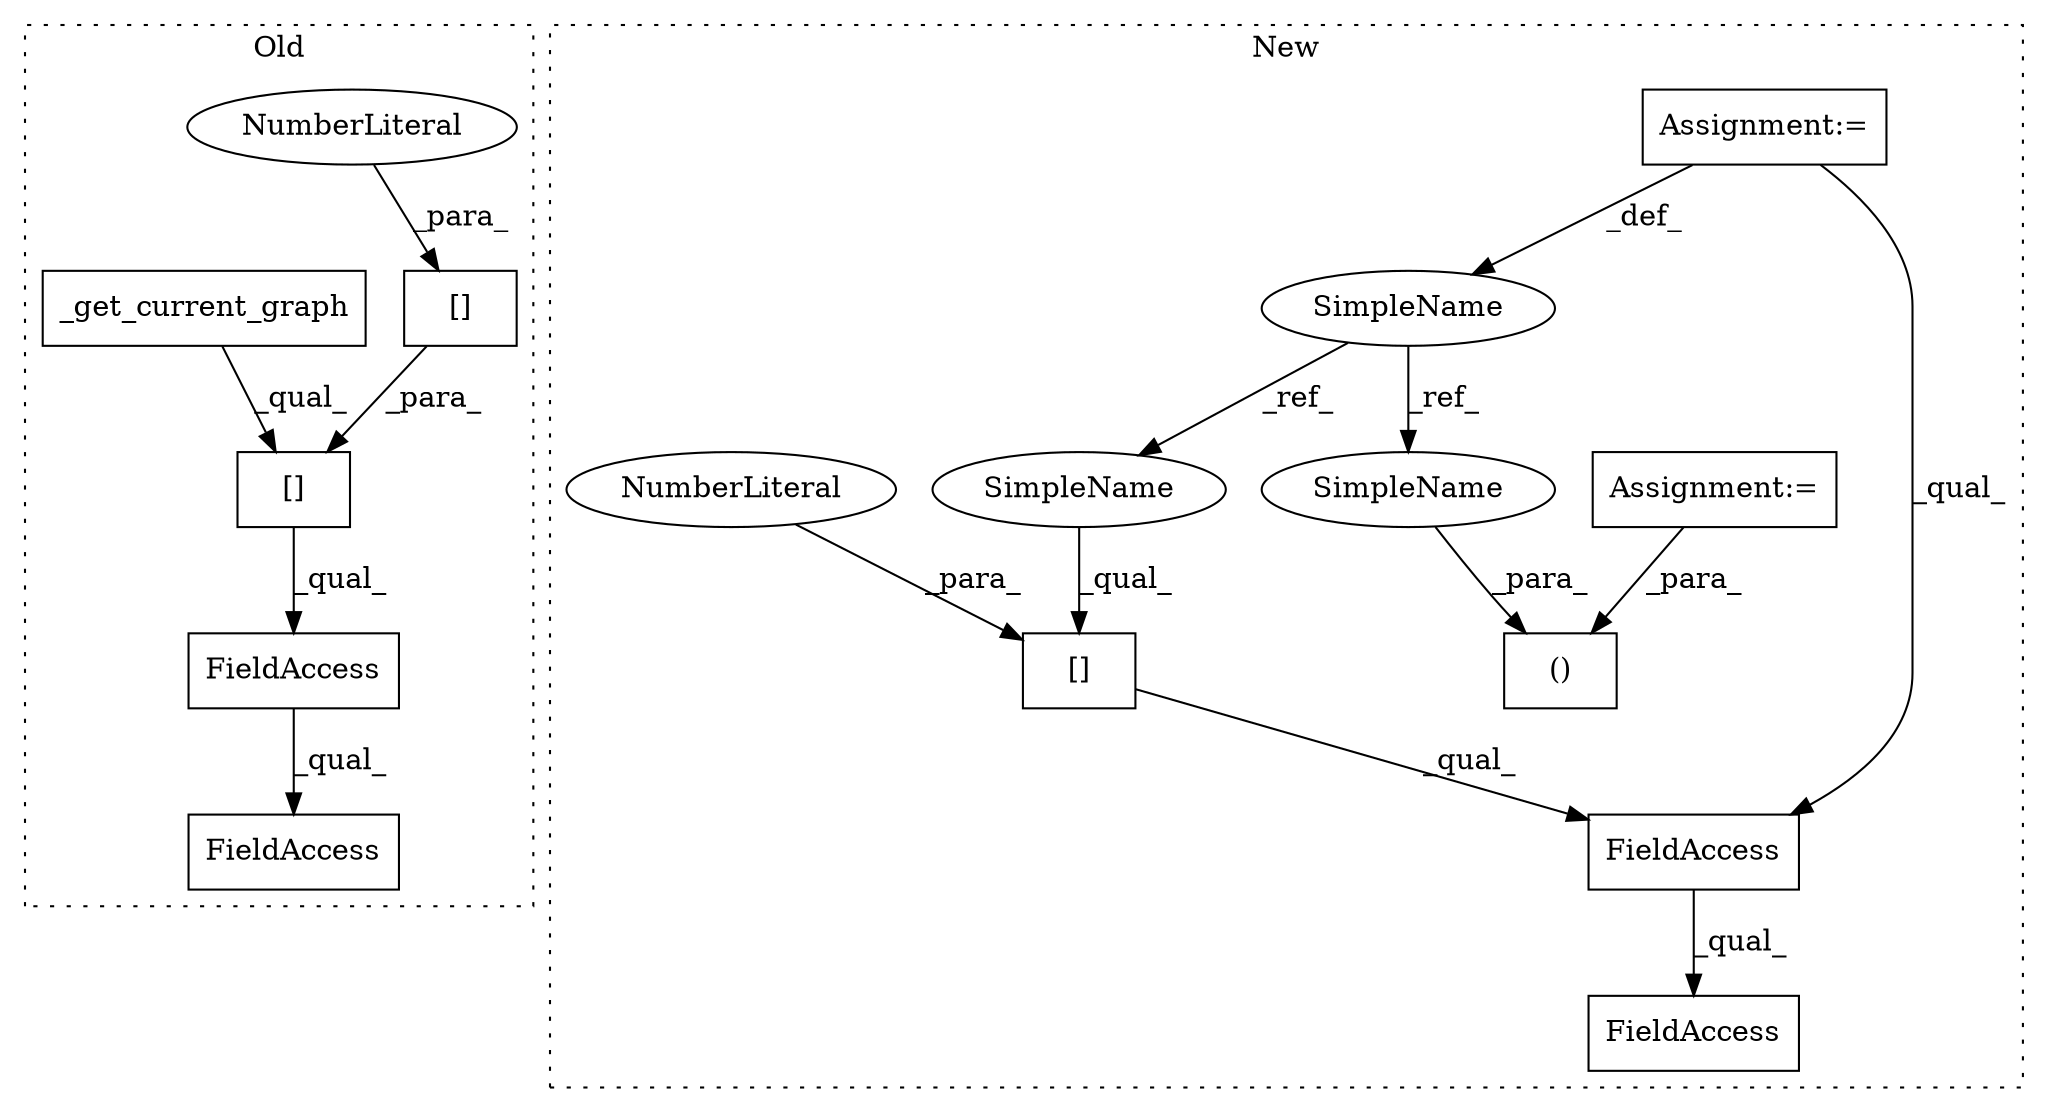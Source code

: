 digraph G {
subgraph cluster0 {
1 [label="[]" a="2" s="54684,54697" l="12,1" shape="box"];
3 [label="NumberLiteral" a="34" s="54696" l="1" shape="ellipse"];
9 [label="[]" a="2" s="54678,54698" l="6,1" shape="box"];
10 [label="_get_current_graph" a="32" s="54622" l="20" shape="box"];
11 [label="FieldAccess" a="22" s="54678" l="31" shape="box"];
12 [label="FieldAccess" a="22" s="54678" l="27" shape="box"];
label = "Old";
style="dotted";
}
subgraph cluster1 {
2 [label="()" a="106" s="69249" l="59" shape="box"];
4 [label="Assignment:=" a="7" s="69031" l="11" shape="box"];
5 [label="Assignment:=" a="7" s="69168" l="11" shape="box"];
6 [label="[]" a="2" s="69385,69398" l="12,1" shape="box"];
7 [label="NumberLiteral" a="34" s="69397" l="1" shape="ellipse"];
8 [label="SimpleName" a="42" s="69168" l="11" shape="ellipse"];
13 [label="FieldAccess" a="22" s="69385" l="24" shape="box"];
14 [label="FieldAccess" a="22" s="69385" l="20" shape="box"];
15 [label="SimpleName" a="42" s="69385" l="11" shape="ellipse"];
16 [label="SimpleName" a="42" s="69249" l="11" shape="ellipse"];
label = "New";
style="dotted";
}
1 -> 9 [label="_para_"];
3 -> 1 [label="_para_"];
4 -> 2 [label="_para_"];
5 -> 14 [label="_qual_"];
5 -> 8 [label="_def_"];
6 -> 14 [label="_qual_"];
7 -> 6 [label="_para_"];
8 -> 15 [label="_ref_"];
8 -> 16 [label="_ref_"];
9 -> 12 [label="_qual_"];
10 -> 9 [label="_qual_"];
12 -> 11 [label="_qual_"];
14 -> 13 [label="_qual_"];
15 -> 6 [label="_qual_"];
16 -> 2 [label="_para_"];
}